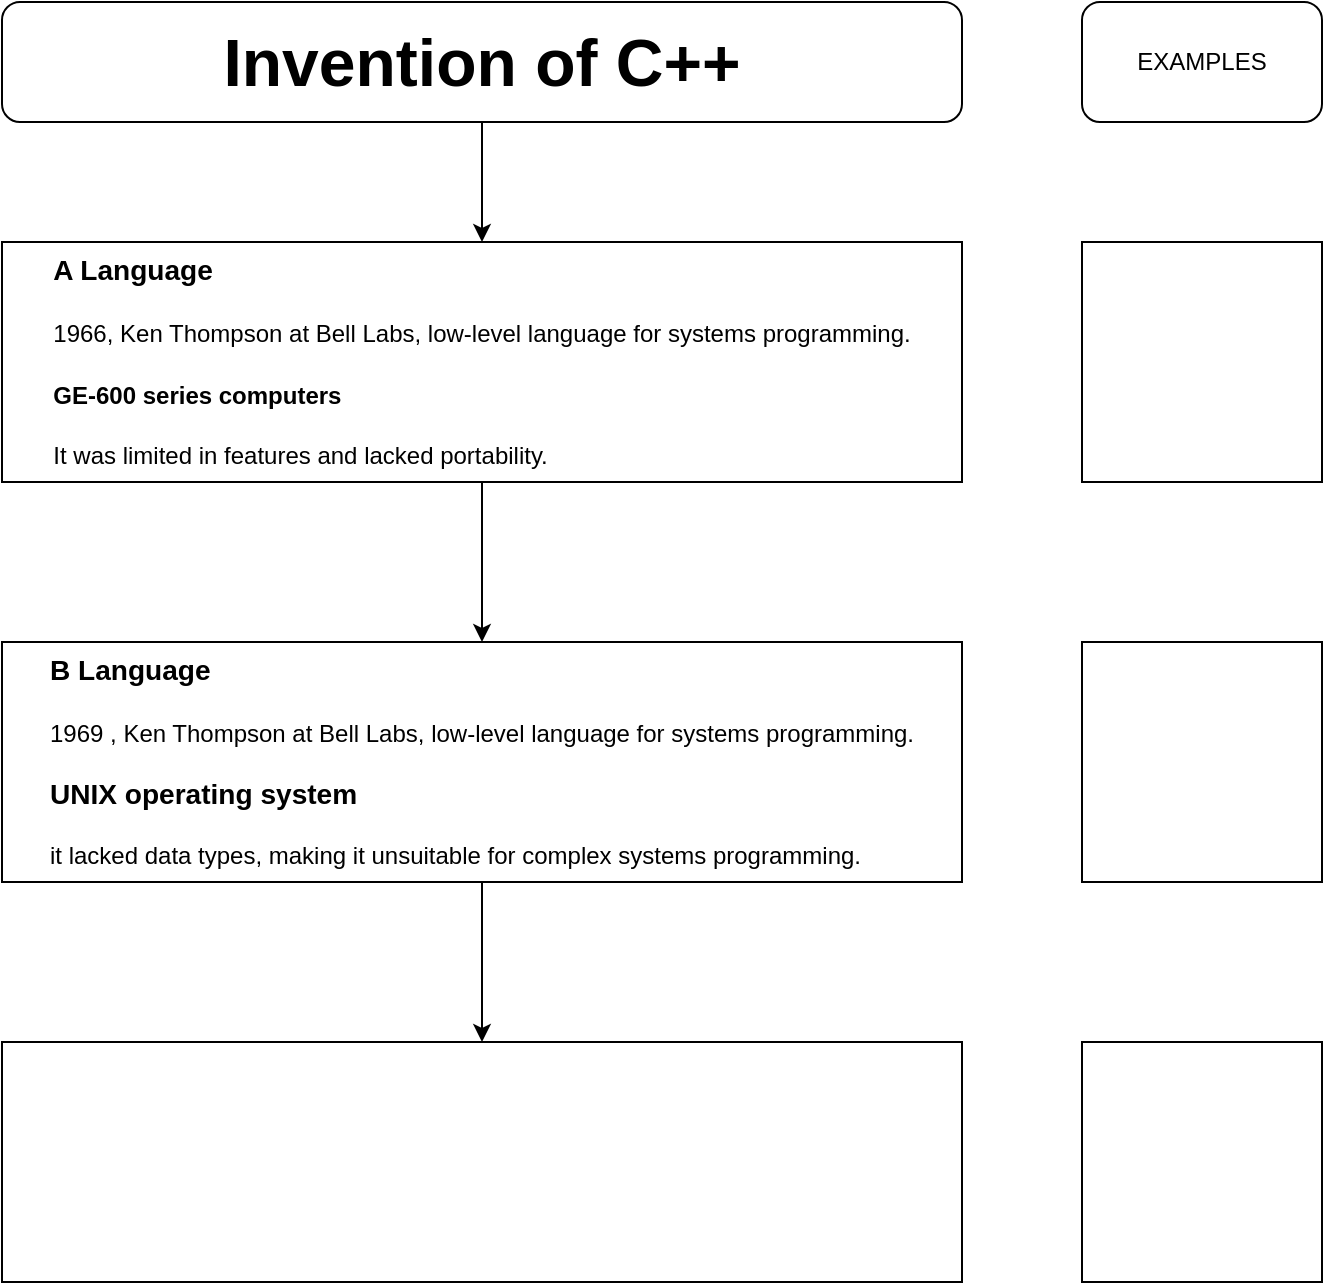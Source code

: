 <mxfile version="26.0.8">
  <diagram name="Page-1" id="eR5tEOljEV8_PbnA8n5L">
    <mxGraphModel dx="880" dy="426" grid="1" gridSize="10" guides="1" tooltips="1" connect="1" arrows="1" fold="1" page="1" pageScale="1" pageWidth="827" pageHeight="1169" math="0" shadow="0">
      <root>
        <mxCell id="0" />
        <mxCell id="1" parent="0" />
        <mxCell id="HWHILHlx0ey19ZuAZwEL-4" value="" style="edgeStyle=orthogonalEdgeStyle;rounded=0;orthogonalLoop=1;jettySize=auto;html=1;" edge="1" parent="1" source="HWHILHlx0ey19ZuAZwEL-1" target="HWHILHlx0ey19ZuAZwEL-2">
          <mxGeometry relative="1" as="geometry" />
        </mxCell>
        <mxCell id="HWHILHlx0ey19ZuAZwEL-1" value="&lt;h3 style=&quot;text-align: left;&quot;&gt;&lt;strong&gt;A Language&lt;/strong&gt;&lt;/h3&gt;&lt;h3 style=&quot;text-align: left;&quot;&gt;&lt;span style=&quot;background-color: transparent; color: light-dark(rgb(0, 0, 0), rgb(255, 255, 255)); font-size: 12px; font-weight: normal;&quot;&gt;1966,&amp;nbsp;&lt;/span&gt;&lt;span style=&quot;background-color: transparent; color: light-dark(rgb(0, 0, 0), rgb(255, 255, 255)); font-size: 12px; font-weight: normal;&quot;&gt;Ken Thompson at Bell Labs,&amp;nbsp;&lt;/span&gt;&lt;span style=&quot;background-color: transparent; color: light-dark(rgb(0, 0, 0), rgb(255, 255, 255)); font-size: 12px; font-weight: normal;&quot;&gt;low-level language for systems programming.&lt;/span&gt;&lt;/h3&gt;&lt;h3 style=&quot;text-align: left;&quot;&gt;&lt;strong style=&quot;background-color: transparent; color: light-dark(rgb(0, 0, 0), rgb(255, 255, 255)); font-size: 12px;&quot;&gt;GE-600 series computers&lt;/strong&gt;&lt;/h3&gt;&lt;h3 style=&quot;text-align: left;&quot;&gt;&lt;span style=&quot;background-color: transparent; color: light-dark(rgb(0, 0, 0), rgb(255, 255, 255)); font-size: 12px; font-weight: normal;&quot;&gt;It was limited in features and lacked portability.&lt;/span&gt;&lt;/h3&gt;" style="rounded=0;whiteSpace=wrap;html=1;" vertex="1" parent="1">
          <mxGeometry x="120" y="160" width="480" height="120" as="geometry" />
        </mxCell>
        <mxCell id="HWHILHlx0ey19ZuAZwEL-5" value="" style="edgeStyle=orthogonalEdgeStyle;rounded=0;orthogonalLoop=1;jettySize=auto;html=1;" edge="1" parent="1" source="HWHILHlx0ey19ZuAZwEL-2" target="HWHILHlx0ey19ZuAZwEL-3">
          <mxGeometry relative="1" as="geometry" />
        </mxCell>
        <mxCell id="HWHILHlx0ey19ZuAZwEL-2" value="&lt;h3 style=&quot;text-align: left;&quot;&gt;&lt;strong&gt;B Language&lt;/strong&gt;&lt;/h3&gt;&lt;h3 style=&quot;text-align: left;&quot;&gt;&lt;span style=&quot;background-color: transparent; color: light-dark(rgb(0, 0, 0), rgb(255, 255, 255)); font-size: 12px; font-weight: normal; text-align: center;&quot;&gt;1969&amp;nbsp;&lt;/span&gt;&lt;span style=&quot;background-color: transparent; color: light-dark(rgb(0, 0, 0), rgb(255, 255, 255)); font-size: 12px; font-weight: normal;&quot;&gt;,&amp;nbsp;&lt;/span&gt;&lt;span style=&quot;background-color: transparent; color: light-dark(rgb(0, 0, 0), rgb(255, 255, 255)); font-size: 12px; font-weight: normal;&quot;&gt;Ken Thompson at Bell Labs,&amp;nbsp;&lt;/span&gt;&lt;span style=&quot;background-color: transparent; color: light-dark(rgb(0, 0, 0), rgb(255, 255, 255)); font-size: 12px; font-weight: normal;&quot;&gt;low-level language for systems programming.&lt;/span&gt;&lt;/h3&gt;&lt;h3 style=&quot;text-align: left;&quot;&gt;UNIX operating system&lt;/h3&gt;&lt;h3 style=&quot;text-align: left;&quot;&gt;&lt;span style=&quot;background-color: transparent; color: light-dark(rgb(0, 0, 0), rgb(255, 255, 255)); font-size: 12px; font-weight: normal; text-align: center;&quot;&gt;it lacked data types, making it unsuitable for complex systems programming.&lt;/span&gt;&lt;/h3&gt;" style="rounded=0;whiteSpace=wrap;html=1;" vertex="1" parent="1">
          <mxGeometry x="120" y="360" width="480" height="120" as="geometry" />
        </mxCell>
        <mxCell id="HWHILHlx0ey19ZuAZwEL-3" value="" style="rounded=0;whiteSpace=wrap;html=1;" vertex="1" parent="1">
          <mxGeometry x="120" y="560" width="480" height="120" as="geometry" />
        </mxCell>
        <mxCell id="HWHILHlx0ey19ZuAZwEL-7" value="" style="edgeStyle=orthogonalEdgeStyle;rounded=0;orthogonalLoop=1;jettySize=auto;html=1;" edge="1" parent="1" source="HWHILHlx0ey19ZuAZwEL-6" target="HWHILHlx0ey19ZuAZwEL-1">
          <mxGeometry relative="1" as="geometry" />
        </mxCell>
        <mxCell id="HWHILHlx0ey19ZuAZwEL-6" value="&lt;b&gt;&lt;font style=&quot;font-size: 33px;&quot;&gt;Invention of C++&lt;/font&gt;&lt;/b&gt;" style="rounded=1;whiteSpace=wrap;html=1;" vertex="1" parent="1">
          <mxGeometry x="120" y="40" width="480" height="60" as="geometry" />
        </mxCell>
        <mxCell id="HWHILHlx0ey19ZuAZwEL-8" value="" style="rounded=0;whiteSpace=wrap;html=1;" vertex="1" parent="1">
          <mxGeometry x="660" y="160" width="120" height="120" as="geometry" />
        </mxCell>
        <mxCell id="HWHILHlx0ey19ZuAZwEL-9" value="EXAMPLES" style="rounded=1;whiteSpace=wrap;html=1;" vertex="1" parent="1">
          <mxGeometry x="660" y="40" width="120" height="60" as="geometry" />
        </mxCell>
        <mxCell id="HWHILHlx0ey19ZuAZwEL-10" value="" style="rounded=0;whiteSpace=wrap;html=1;" vertex="1" parent="1">
          <mxGeometry x="660" y="360" width="120" height="120" as="geometry" />
        </mxCell>
        <mxCell id="HWHILHlx0ey19ZuAZwEL-11" value="" style="rounded=0;whiteSpace=wrap;html=1;" vertex="1" parent="1">
          <mxGeometry x="660" y="560" width="120" height="120" as="geometry" />
        </mxCell>
      </root>
    </mxGraphModel>
  </diagram>
</mxfile>
